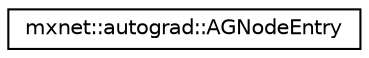 digraph "Graphical Class Hierarchy"
{
  edge [fontname="Helvetica",fontsize="10",labelfontname="Helvetica",labelfontsize="10"];
  node [fontname="Helvetica",fontsize="10",shape=record];
  rankdir="LR";
  Node1 [label="mxnet::autograd::AGNodeEntry",height=0.2,width=0.4,color="black", fillcolor="white", style="filled",URL="$classmxnet_1_1autograd_1_1AGNodeEntry.html"];
}
